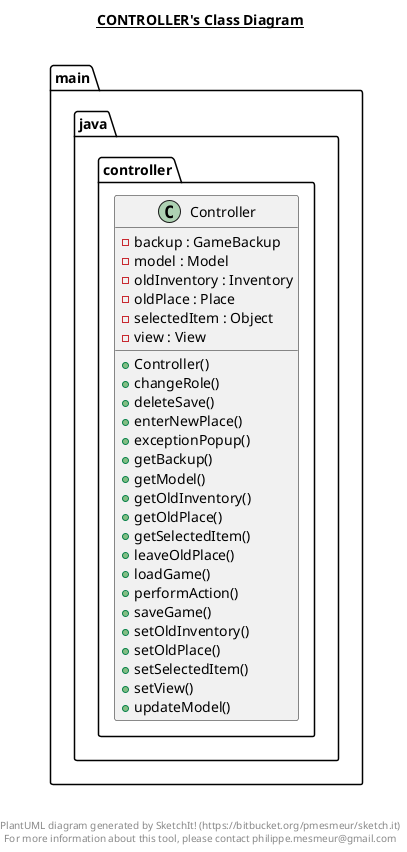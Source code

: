 @startuml

title __CONTROLLER's Class Diagram__\n

  namespace main.java.controller {
    class main.java.controller.Controller {
        - backup : GameBackup
        - model : Model
        - oldInventory : Inventory
        - oldPlace : Place
        - selectedItem : Object
        - view : View
        + Controller()
        + changeRole()
        + deleteSave()
        + enterNewPlace()
        + exceptionPopup()
        + getBackup()
        + getModel()
        + getOldInventory()
        + getOldPlace()
        + getSelectedItem()
        + leaveOldPlace()
        + loadGame()
        + performAction()
        + saveGame()
        + setOldInventory()
        + setOldPlace()
        + setSelectedItem()
        + setView()
        + updateModel()
    }
  }
  



right footer


PlantUML diagram generated by SketchIt! (https://bitbucket.org/pmesmeur/sketch.it)
For more information about this tool, please contact philippe.mesmeur@gmail.com
endfooter

@enduml
